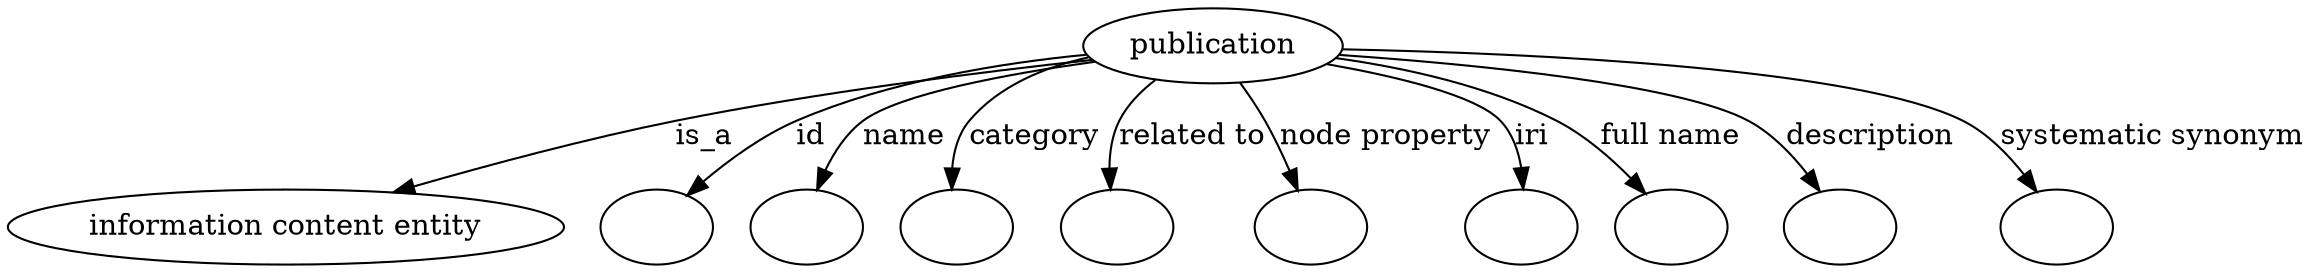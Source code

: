 digraph {
	graph [bb="0,0,923.38,122"];
	node [label="\N"];
	publication	 [height=0.5,
		label=publication,
		pos="501.45,104",
		width=1.3859];
	"information content entity"	 [height=0.5,
		pos="102.45,18",
		width=2.8458];
	publication -> "information content entity"	 [label=is_a,
		lp="292.73,61",
		pos="e,152.84,33.738 454.26,97.85 409.41,91.639 340.18,81.102 280.9,68 241.15,59.217 197.11,46.904 162.72,36.695"];
	id	 [color=black,
		height=0.5,
		label="",
		pos="249.45,18",
		width=0.75];
	publication -> id	 [color=black,
		label=id,
		lp="342.89,61",
		pos="e,268.32,31.108 454.5,97.673 420.89,92.208 374.97,82.811 336.56,68 315.56,59.901 293.58,47.256 276.96,36.709",
		style=solid];
	name	 [color=black,
		height=0.5,
		label="",
		pos="321.45,18",
		width=0.75];
	publication -> name	 [color=black,
		label=name,
		lp="383.61,61",
		pos="e,333.11,34.69 454.51,97.867 427.75,92.823 394.43,83.823 368.13,68 357.27,61.464 347.35,51.687 339.48,42.507",
		style=solid];
	category	 [color=black,
		height=0.5,
		label="",
		pos="393.45,18",
		width=0.75];
	publication -> category	 [color=black,
		label=category,
		lp="434.55,61",
		pos="e,395.7,36.14 457.95,95.182 441.12,89.821 422.91,81.33 410.26,68 404.49,61.93 400.7,53.82 398.21,45.901",
		style=solid];
	"related to"	 [color=black,
		height=0.5,
		label="",
		pos="465.45,18",
		width=0.75];
	publication -> "related to"	 [color=black,
		label="related to",
		lp="491.69,61",
		pos="e,461.89,36.25 479.23,87.539 473.49,82.031 468.07,75.388 464.98,68 462.19,61.327 461.26,53.702 461.29,46.451",
		style=solid];
	"node property"	 [color=black,
		height=0.5,
		label="",
		pos="539.45,18",
		width=0.75];
	publication -> "node property"	 [color=black,
		label="node property",
		lp="563.52,61",
		pos="e,531.73,35.593 509.44,86.061 512,80.295 514.85,73.88 517.45,68 520.76,60.522 524.33,52.409 527.62,44.938",
		style=solid];
	iri	 [color=black,
		height=0.5,
		label="",
		pos="611.45,18",
		width=0.75];
	publication -> iri	 [color=black,
		label=iri,
		lp="619.67,61",
		pos="e,614.13,35.954 543.95,94.382 569.4,87.719 598.34,78.233 606.45,68 611.29,61.889 613.36,53.951 614.01,46.206",
		style=solid];
	"full name"	 [color=black,
		height=0.5,
		label="",
		pos="683.45,18",
		width=0.75];
	publication -> "full name"	 [color=black,
		label="full name",
		lp="676.08,61",
		pos="e,669.85,34.111 547.02,96.638 572.42,91.227 603.97,82.27 629.45,68 641.76,61.103 653.51,50.848 662.88,41.417",
		style=solid];
	description	 [color=black,
		height=0.5,
		label="",
		pos="755.45,18",
		width=0.75];
	publication -> description	 [color=black,
		label=description,
		lp="756.55,61",
		pos="e,743.66,34.611 549.81,98.961 601.59,92.962 679.91,81.974 706.45,68 718.21,61.806 728.87,51.778 737.22,42.323",
		style=solid];
	"systematic synonym"	 [color=black,
		height=0.5,
		label="",
		pos="840.45,18",
		width=0.75];
	publication -> "systematic synonym"	 [color=black,
		label="systematic synonym",
		lp="866.42,61",
		pos="e,829.16,34.361 551.24,101.77 622.72,97.901 750.35,88.335 791.45,68 803.53,62.02 814.35,51.833 822.72,42.209",
		style=solid];
}
